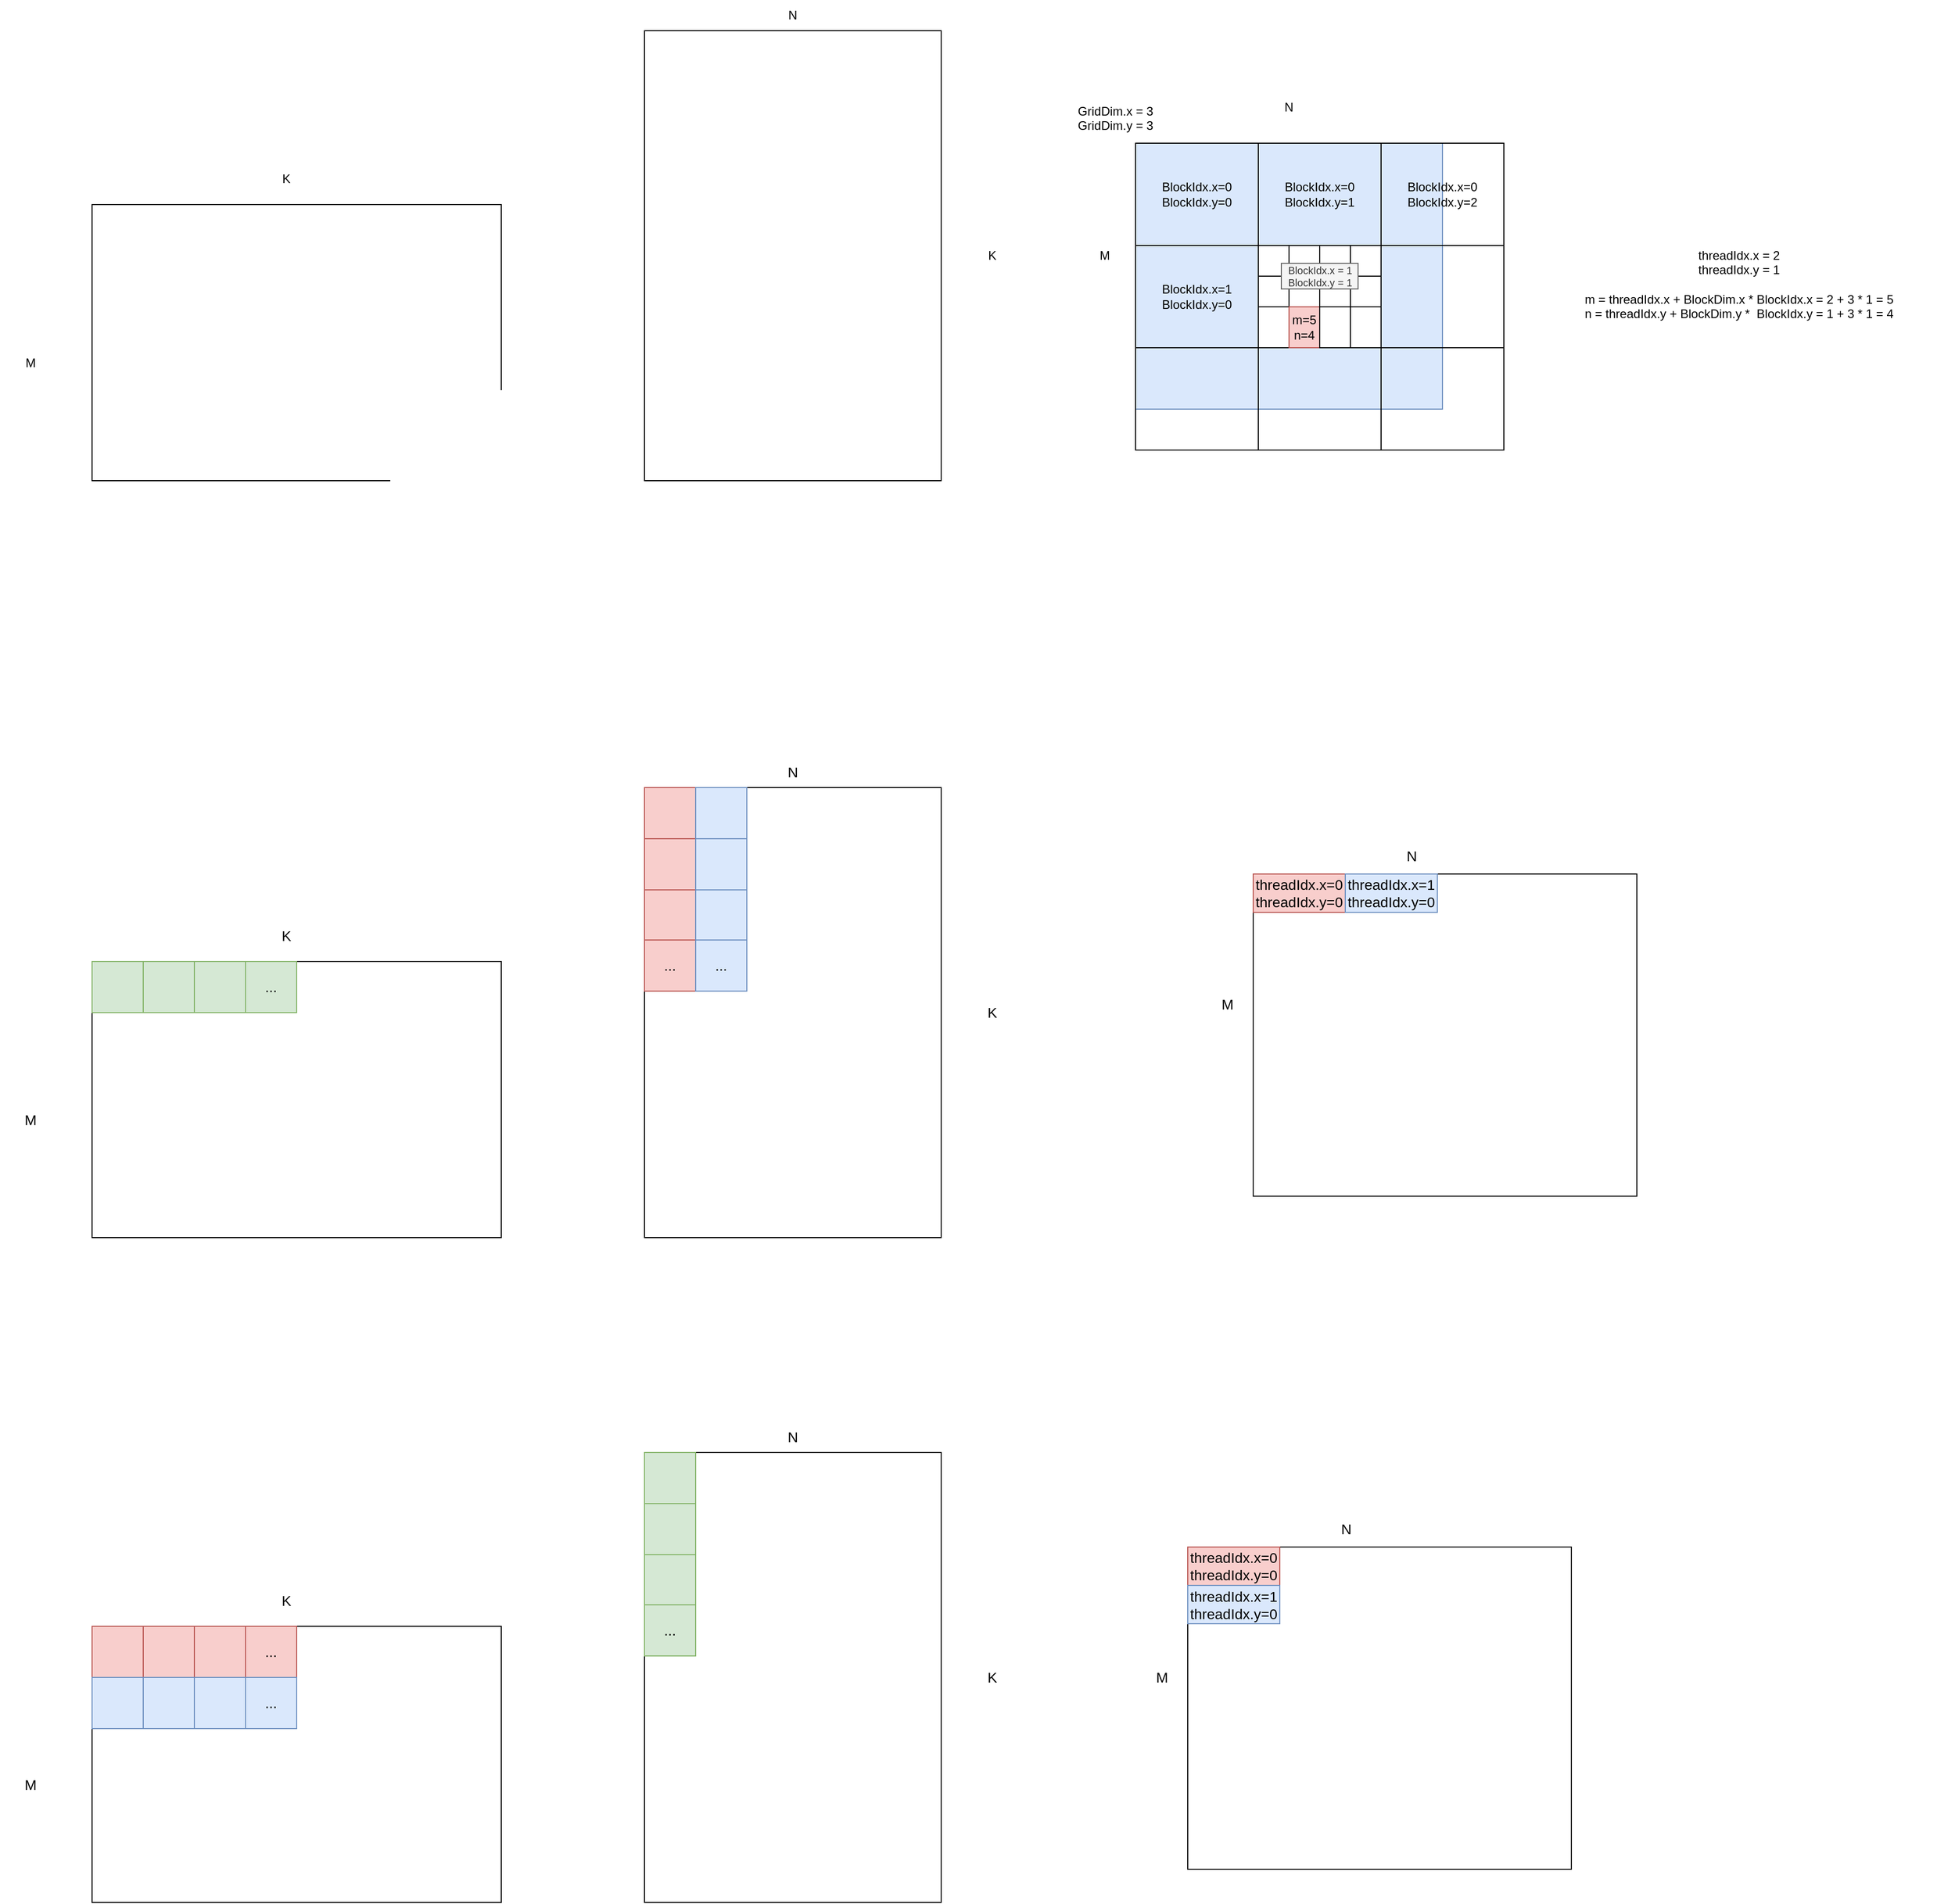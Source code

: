 <mxfile version="24.7.7">
  <diagram name="第 1 页" id="v_rf210XtzXQO-0uFHd5">
    <mxGraphModel dx="2514" dy="852" grid="1" gridSize="10" guides="1" tooltips="1" connect="1" arrows="1" fold="1" page="1" pageScale="1" pageWidth="827" pageHeight="1169" math="0" shadow="0">
      <root>
        <mxCell id="0" />
        <mxCell id="1" parent="0" />
        <mxCell id="Rxh7XKzHP8LFKw5AA_ND-2" value="" style="rounded=0;whiteSpace=wrap;html=1;" vertex="1" parent="1">
          <mxGeometry x="10" y="200" width="400" height="270" as="geometry" />
        </mxCell>
        <mxCell id="Rxh7XKzHP8LFKw5AA_ND-3" value="M" style="text;html=1;align=center;verticalAlign=middle;whiteSpace=wrap;rounded=0;" vertex="1" parent="1">
          <mxGeometry x="-80" y="340" width="60" height="30" as="geometry" />
        </mxCell>
        <mxCell id="Rxh7XKzHP8LFKw5AA_ND-4" value="K" style="text;html=1;align=center;verticalAlign=middle;whiteSpace=wrap;rounded=0;" vertex="1" parent="1">
          <mxGeometry x="170" y="160" width="60" height="30" as="geometry" />
        </mxCell>
        <mxCell id="Rxh7XKzHP8LFKw5AA_ND-5" value="" style="rounded=0;whiteSpace=wrap;html=1;" vertex="1" parent="1">
          <mxGeometry x="550" y="30" width="290" height="440" as="geometry" />
        </mxCell>
        <mxCell id="Rxh7XKzHP8LFKw5AA_ND-6" value="N" style="text;html=1;align=center;verticalAlign=middle;whiteSpace=wrap;rounded=0;" vertex="1" parent="1">
          <mxGeometry x="665" width="60" height="30" as="geometry" />
        </mxCell>
        <mxCell id="Rxh7XKzHP8LFKw5AA_ND-7" value="K" style="text;html=1;align=center;verticalAlign=middle;whiteSpace=wrap;rounded=0;" vertex="1" parent="1">
          <mxGeometry x="860" y="235" width="60" height="30" as="geometry" />
        </mxCell>
        <mxCell id="Rxh7XKzHP8LFKw5AA_ND-8" value="" style="rounded=0;whiteSpace=wrap;html=1;fillColor=#dae8fc;strokeColor=#6c8ebf;" vertex="1" parent="1">
          <mxGeometry x="1030" y="140" width="300" height="260" as="geometry" />
        </mxCell>
        <mxCell id="Rxh7XKzHP8LFKw5AA_ND-9" value="M" style="text;html=1;align=center;verticalAlign=middle;whiteSpace=wrap;rounded=0;fillColor=none;" vertex="1" parent="1">
          <mxGeometry x="970" y="235" width="60" height="30" as="geometry" />
        </mxCell>
        <mxCell id="Rxh7XKzHP8LFKw5AA_ND-10" value="N" style="text;html=1;align=center;verticalAlign=middle;whiteSpace=wrap;rounded=0;" vertex="1" parent="1">
          <mxGeometry x="1150" y="90" width="60" height="30" as="geometry" />
        </mxCell>
        <mxCell id="Rxh7XKzHP8LFKw5AA_ND-12" value="&lt;div&gt;BlockIdx.x=0&lt;/div&gt;&lt;div&gt;BlockIdx.y=0&lt;/div&gt;" style="rounded=0;whiteSpace=wrap;html=1;fillColor=none;" vertex="1" parent="1">
          <mxGeometry x="1030" y="140" width="120" height="100" as="geometry" />
        </mxCell>
        <mxCell id="Rxh7XKzHP8LFKw5AA_ND-13" value="&lt;div&gt;BlockIdx.x=1&lt;/div&gt;&lt;div&gt;BlockIdx.y=0&lt;/div&gt;" style="rounded=0;whiteSpace=wrap;html=1;fillColor=none;" vertex="1" parent="1">
          <mxGeometry x="1030" y="240" width="120" height="100" as="geometry" />
        </mxCell>
        <mxCell id="Rxh7XKzHP8LFKw5AA_ND-14" value="" style="rounded=0;whiteSpace=wrap;html=1;fillColor=none;" vertex="1" parent="1">
          <mxGeometry x="1030" y="340" width="120" height="100" as="geometry" />
        </mxCell>
        <mxCell id="Rxh7XKzHP8LFKw5AA_ND-15" value="&lt;div&gt;BlockIdx.x=0&lt;/div&gt;&lt;div&gt;BlockIdx.y=1&lt;/div&gt;" style="rounded=0;whiteSpace=wrap;html=1;fillColor=none;" vertex="1" parent="1">
          <mxGeometry x="1150" y="140" width="120" height="100" as="geometry" />
        </mxCell>
        <mxCell id="Rxh7XKzHP8LFKw5AA_ND-16" value="" style="rounded=0;whiteSpace=wrap;html=1;fillColor=none;" vertex="1" parent="1">
          <mxGeometry x="1150" y="240" width="120" height="100" as="geometry" />
        </mxCell>
        <mxCell id="Rxh7XKzHP8LFKw5AA_ND-17" value="" style="rounded=0;whiteSpace=wrap;html=1;fillColor=none;" vertex="1" parent="1">
          <mxGeometry x="1150" y="340" width="120" height="100" as="geometry" />
        </mxCell>
        <mxCell id="Rxh7XKzHP8LFKw5AA_ND-18" value="&lt;div&gt;BlockIdx.x=0&lt;/div&gt;&lt;div&gt;BlockIdx.y=2&lt;/div&gt;" style="rounded=0;whiteSpace=wrap;html=1;fillColor=none;" vertex="1" parent="1">
          <mxGeometry x="1270" y="140" width="120" height="100" as="geometry" />
        </mxCell>
        <mxCell id="Rxh7XKzHP8LFKw5AA_ND-19" value="" style="rounded=0;whiteSpace=wrap;html=1;fillColor=none;" vertex="1" parent="1">
          <mxGeometry x="1270" y="240" width="120" height="100" as="geometry" />
        </mxCell>
        <mxCell id="Rxh7XKzHP8LFKw5AA_ND-20" value="" style="rounded=0;whiteSpace=wrap;html=1;fillColor=none;" vertex="1" parent="1">
          <mxGeometry x="1270" y="340" width="120" height="100" as="geometry" />
        </mxCell>
        <mxCell id="Rxh7XKzHP8LFKw5AA_ND-21" value="&lt;div&gt;GridDim.x = 3&lt;/div&gt;&lt;div&gt;GridDim.y = 3&lt;/div&gt;&lt;div&gt;&lt;br style=&quot;text-wrap: wrap;&quot;&gt;&lt;/div&gt;" style="text;html=1;align=center;verticalAlign=middle;resizable=0;points=[];autosize=1;strokeColor=none;fillColor=none;" vertex="1" parent="1">
          <mxGeometry x="960" y="93" width="100" height="60" as="geometry" />
        </mxCell>
        <mxCell id="Rxh7XKzHP8LFKw5AA_ND-22" value="" style="rounded=0;whiteSpace=wrap;html=1;" vertex="1" parent="1">
          <mxGeometry x="1150" y="240" width="30" height="40" as="geometry" />
        </mxCell>
        <mxCell id="Rxh7XKzHP8LFKw5AA_ND-23" value="" style="rounded=0;whiteSpace=wrap;html=1;" vertex="1" parent="1">
          <mxGeometry x="1180" y="240" width="30" height="40" as="geometry" />
        </mxCell>
        <mxCell id="Rxh7XKzHP8LFKw5AA_ND-24" value="" style="rounded=0;whiteSpace=wrap;html=1;" vertex="1" parent="1">
          <mxGeometry x="1210" y="240" width="30" height="40" as="geometry" />
        </mxCell>
        <mxCell id="Rxh7XKzHP8LFKw5AA_ND-25" value="" style="rounded=0;whiteSpace=wrap;html=1;" vertex="1" parent="1">
          <mxGeometry x="1240" y="240" width="30" height="40" as="geometry" />
        </mxCell>
        <mxCell id="Rxh7XKzHP8LFKw5AA_ND-42" value="" style="rounded=0;whiteSpace=wrap;html=1;" vertex="1" parent="1">
          <mxGeometry x="1150" y="270" width="30" height="40" as="geometry" />
        </mxCell>
        <mxCell id="Rxh7XKzHP8LFKw5AA_ND-43" value="" style="rounded=0;whiteSpace=wrap;html=1;" vertex="1" parent="1">
          <mxGeometry x="1180" y="270" width="30" height="40" as="geometry" />
        </mxCell>
        <mxCell id="Rxh7XKzHP8LFKw5AA_ND-44" value="" style="rounded=0;whiteSpace=wrap;html=1;" vertex="1" parent="1">
          <mxGeometry x="1210" y="270" width="30" height="40" as="geometry" />
        </mxCell>
        <mxCell id="Rxh7XKzHP8LFKw5AA_ND-45" value="" style="rounded=0;whiteSpace=wrap;html=1;" vertex="1" parent="1">
          <mxGeometry x="1240" y="270" width="30" height="40" as="geometry" />
        </mxCell>
        <mxCell id="Rxh7XKzHP8LFKw5AA_ND-46" value="" style="rounded=0;whiteSpace=wrap;html=1;" vertex="1" parent="1">
          <mxGeometry x="1150" y="300" width="30" height="40" as="geometry" />
        </mxCell>
        <mxCell id="Rxh7XKzHP8LFKw5AA_ND-47" value="m=5&lt;div&gt;n=4&lt;/div&gt;" style="rounded=0;whiteSpace=wrap;html=1;fillColor=#f8cecc;strokeColor=#b85450;" vertex="1" parent="1">
          <mxGeometry x="1180" y="300" width="30" height="40" as="geometry" />
        </mxCell>
        <mxCell id="Rxh7XKzHP8LFKw5AA_ND-48" value="" style="rounded=0;whiteSpace=wrap;html=1;" vertex="1" parent="1">
          <mxGeometry x="1210" y="300" width="30" height="40" as="geometry" />
        </mxCell>
        <mxCell id="Rxh7XKzHP8LFKw5AA_ND-49" value="" style="rounded=0;whiteSpace=wrap;html=1;" vertex="1" parent="1">
          <mxGeometry x="1240" y="300" width="30" height="40" as="geometry" />
        </mxCell>
        <mxCell id="Rxh7XKzHP8LFKw5AA_ND-50" value="threadIdx.x = 2&lt;div&gt;threadIdx.y = 1&lt;/div&gt;&lt;div&gt;&lt;br&gt;&lt;/div&gt;&lt;div&gt;m = threadIdx.x + BlockDim.x * BlockIdx.x = 2 + 3 * 1 = 5&lt;/div&gt;&lt;div&gt;n = threadIdx.y + BlockDim.y *&amp;nbsp; BlockIdx.y = 1 + 3 * 1 = 4&lt;/div&gt;" style="text;html=1;align=center;verticalAlign=middle;whiteSpace=wrap;rounded=0;" vertex="1" parent="1">
          <mxGeometry x="1410" y="255" width="420" height="45" as="geometry" />
        </mxCell>
        <mxCell id="Rxh7XKzHP8LFKw5AA_ND-52" value="BlockIdx.x = 1&lt;div style=&quot;font-size: 10px;&quot;&gt;BlockIdx.y = 1&lt;/div&gt;" style="text;html=1;align=center;verticalAlign=middle;whiteSpace=wrap;rounded=0;fillColor=#f5f5f5;fontColor=#333333;strokeColor=#666666;fontSize=10;" vertex="1" parent="1">
          <mxGeometry x="1172.5" y="257.5" width="75" height="25" as="geometry" />
        </mxCell>
        <mxCell id="Rxh7XKzHP8LFKw5AA_ND-106" value="" style="rounded=0;whiteSpace=wrap;html=1;fontSize=14;" vertex="1" parent="1">
          <mxGeometry x="10" y="940" width="400" height="270" as="geometry" />
        </mxCell>
        <mxCell id="Rxh7XKzHP8LFKw5AA_ND-107" value="M" style="text;html=1;align=center;verticalAlign=middle;whiteSpace=wrap;rounded=0;fontSize=14;" vertex="1" parent="1">
          <mxGeometry x="-80" y="1080" width="60" height="30" as="geometry" />
        </mxCell>
        <mxCell id="Rxh7XKzHP8LFKw5AA_ND-108" value="K" style="text;html=1;align=center;verticalAlign=middle;whiteSpace=wrap;rounded=0;fontSize=14;" vertex="1" parent="1">
          <mxGeometry x="170" y="900" width="60" height="30" as="geometry" />
        </mxCell>
        <mxCell id="Rxh7XKzHP8LFKw5AA_ND-109" value="" style="rounded=0;whiteSpace=wrap;html=1;fontSize=14;" vertex="1" parent="1">
          <mxGeometry x="550" y="770" width="290" height="440" as="geometry" />
        </mxCell>
        <mxCell id="Rxh7XKzHP8LFKw5AA_ND-110" value="N" style="text;html=1;align=center;verticalAlign=middle;whiteSpace=wrap;rounded=0;fontSize=14;" vertex="1" parent="1">
          <mxGeometry x="665" y="740" width="60" height="30" as="geometry" />
        </mxCell>
        <mxCell id="Rxh7XKzHP8LFKw5AA_ND-111" value="K" style="text;html=1;align=center;verticalAlign=middle;whiteSpace=wrap;rounded=0;fontSize=14;" vertex="1" parent="1">
          <mxGeometry x="860" y="975" width="60" height="30" as="geometry" />
        </mxCell>
        <mxCell id="Rxh7XKzHP8LFKw5AA_ND-112" value="" style="rounded=0;whiteSpace=wrap;html=1;fontSize=14;" vertex="1" parent="1">
          <mxGeometry x="1145" y="854.5" width="375" height="315" as="geometry" />
        </mxCell>
        <mxCell id="Rxh7XKzHP8LFKw5AA_ND-116" value="M" style="text;html=1;align=center;verticalAlign=middle;whiteSpace=wrap;rounded=0;fillColor=none;fontSize=14;" vertex="1" parent="1">
          <mxGeometry x="1090" y="967" width="60" height="30" as="geometry" />
        </mxCell>
        <mxCell id="Rxh7XKzHP8LFKw5AA_ND-117" value="N" style="text;html=1;align=center;verticalAlign=middle;whiteSpace=wrap;rounded=0;fontSize=14;" vertex="1" parent="1">
          <mxGeometry x="1270" y="822" width="60" height="30" as="geometry" />
        </mxCell>
        <mxCell id="Rxh7XKzHP8LFKw5AA_ND-121" value="threadIdx.x=0&lt;div style=&quot;font-size: 14px;&quot;&gt;threadIdx.y=0&lt;/div&gt;" style="rounded=0;whiteSpace=wrap;html=1;fillColor=#f8cecc;strokeColor=#b85450;fontSize=14;" vertex="1" parent="1">
          <mxGeometry x="1145" y="854.5" width="90" height="37.5" as="geometry" />
        </mxCell>
        <mxCell id="Rxh7XKzHP8LFKw5AA_ND-125" value="threadIdx.x=1&lt;div style=&quot;font-size: 14px;&quot;&gt;threadIdx.y=0&lt;/div&gt;" style="rounded=0;whiteSpace=wrap;html=1;fillColor=#dae8fc;strokeColor=#6c8ebf;fontSize=14;" vertex="1" parent="1">
          <mxGeometry x="1235" y="854.5" width="90" height="37.5" as="geometry" />
        </mxCell>
        <mxCell id="Rxh7XKzHP8LFKw5AA_ND-128" value="" style="rounded=0;whiteSpace=wrap;html=1;fontSize=14;fillColor=#d5e8d4;strokeColor=#82b366;" vertex="1" parent="1">
          <mxGeometry x="10" y="940" width="50" height="50" as="geometry" />
        </mxCell>
        <mxCell id="Rxh7XKzHP8LFKw5AA_ND-129" value="" style="rounded=0;whiteSpace=wrap;html=1;fontSize=14;fillColor=#d5e8d4;strokeColor=#82b366;" vertex="1" parent="1">
          <mxGeometry x="60" y="940" width="50" height="50" as="geometry" />
        </mxCell>
        <mxCell id="Rxh7XKzHP8LFKw5AA_ND-130" value="" style="rounded=0;whiteSpace=wrap;html=1;fontSize=14;fillColor=#d5e8d4;strokeColor=#82b366;" vertex="1" parent="1">
          <mxGeometry x="110" y="940" width="50" height="50" as="geometry" />
        </mxCell>
        <mxCell id="Rxh7XKzHP8LFKw5AA_ND-131" value="..." style="rounded=0;whiteSpace=wrap;html=1;fontSize=14;fillColor=#d5e8d4;strokeColor=#82b366;" vertex="1" parent="1">
          <mxGeometry x="160" y="940" width="50" height="50" as="geometry" />
        </mxCell>
        <mxCell id="Rxh7XKzHP8LFKw5AA_ND-133" value="" style="rounded=0;whiteSpace=wrap;html=1;fillColor=#f8cecc;strokeColor=#b85450;fontSize=14;" vertex="1" parent="1">
          <mxGeometry x="550" y="770" width="50" height="50" as="geometry" />
        </mxCell>
        <mxCell id="Rxh7XKzHP8LFKw5AA_ND-134" value="" style="rounded=0;whiteSpace=wrap;html=1;fillColor=#f8cecc;strokeColor=#b85450;fontSize=14;" vertex="1" parent="1">
          <mxGeometry x="550" y="820" width="50" height="50" as="geometry" />
        </mxCell>
        <mxCell id="Rxh7XKzHP8LFKw5AA_ND-135" value="" style="rounded=0;whiteSpace=wrap;html=1;fillColor=#f8cecc;strokeColor=#b85450;fontSize=14;" vertex="1" parent="1">
          <mxGeometry x="550" y="870" width="50" height="50" as="geometry" />
        </mxCell>
        <mxCell id="Rxh7XKzHP8LFKw5AA_ND-136" value="..." style="rounded=0;whiteSpace=wrap;html=1;fillColor=#f8cecc;strokeColor=#b85450;fontSize=14;" vertex="1" parent="1">
          <mxGeometry x="550" y="919" width="50" height="50" as="geometry" />
        </mxCell>
        <mxCell id="Rxh7XKzHP8LFKw5AA_ND-149" value="" style="rounded=0;whiteSpace=wrap;html=1;fillColor=#dae8fc;strokeColor=#6c8ebf;fontSize=14;" vertex="1" parent="1">
          <mxGeometry x="600" y="770" width="50" height="50" as="geometry" />
        </mxCell>
        <mxCell id="Rxh7XKzHP8LFKw5AA_ND-150" value="" style="rounded=0;whiteSpace=wrap;html=1;fillColor=#dae8fc;strokeColor=#6c8ebf;fontSize=14;" vertex="1" parent="1">
          <mxGeometry x="600" y="820" width="50" height="50" as="geometry" />
        </mxCell>
        <mxCell id="Rxh7XKzHP8LFKw5AA_ND-151" value="" style="rounded=0;whiteSpace=wrap;html=1;fillColor=#dae8fc;strokeColor=#6c8ebf;fontSize=14;" vertex="1" parent="1">
          <mxGeometry x="600" y="870" width="50" height="50" as="geometry" />
        </mxCell>
        <mxCell id="Rxh7XKzHP8LFKw5AA_ND-152" value="..." style="rounded=0;whiteSpace=wrap;html=1;fillColor=#dae8fc;strokeColor=#6c8ebf;fontSize=14;" vertex="1" parent="1">
          <mxGeometry x="600" y="919" width="50" height="50" as="geometry" />
        </mxCell>
        <mxCell id="Rxh7XKzHP8LFKw5AA_ND-153" value="" style="rounded=0;whiteSpace=wrap;html=1;fontSize=14;" vertex="1" parent="1">
          <mxGeometry x="10" y="1590" width="400" height="270" as="geometry" />
        </mxCell>
        <mxCell id="Rxh7XKzHP8LFKw5AA_ND-154" value="M" style="text;html=1;align=center;verticalAlign=middle;whiteSpace=wrap;rounded=0;fontSize=14;" vertex="1" parent="1">
          <mxGeometry x="-80" y="1730" width="60" height="30" as="geometry" />
        </mxCell>
        <mxCell id="Rxh7XKzHP8LFKw5AA_ND-155" value="K" style="text;html=1;align=center;verticalAlign=middle;whiteSpace=wrap;rounded=0;fontSize=14;" vertex="1" parent="1">
          <mxGeometry x="170" y="1550" width="60" height="30" as="geometry" />
        </mxCell>
        <mxCell id="Rxh7XKzHP8LFKw5AA_ND-156" value="" style="rounded=0;whiteSpace=wrap;html=1;fontSize=14;" vertex="1" parent="1">
          <mxGeometry x="550" y="1420" width="290" height="440" as="geometry" />
        </mxCell>
        <mxCell id="Rxh7XKzHP8LFKw5AA_ND-157" value="N" style="text;html=1;align=center;verticalAlign=middle;whiteSpace=wrap;rounded=0;fontSize=14;" vertex="1" parent="1">
          <mxGeometry x="665" y="1390" width="60" height="30" as="geometry" />
        </mxCell>
        <mxCell id="Rxh7XKzHP8LFKw5AA_ND-158" value="K" style="text;html=1;align=center;verticalAlign=middle;whiteSpace=wrap;rounded=0;fontSize=14;" vertex="1" parent="1">
          <mxGeometry x="860" y="1625" width="60" height="30" as="geometry" />
        </mxCell>
        <mxCell id="Rxh7XKzHP8LFKw5AA_ND-159" value="" style="rounded=0;whiteSpace=wrap;html=1;fontSize=14;" vertex="1" parent="1">
          <mxGeometry x="1081" y="1512.5" width="375" height="315" as="geometry" />
        </mxCell>
        <mxCell id="Rxh7XKzHP8LFKw5AA_ND-160" value="M" style="text;html=1;align=center;verticalAlign=middle;whiteSpace=wrap;rounded=0;fillColor=none;fontSize=14;" vertex="1" parent="1">
          <mxGeometry x="1026" y="1625" width="60" height="30" as="geometry" />
        </mxCell>
        <mxCell id="Rxh7XKzHP8LFKw5AA_ND-161" value="N" style="text;html=1;align=center;verticalAlign=middle;whiteSpace=wrap;rounded=0;fontSize=14;" vertex="1" parent="1">
          <mxGeometry x="1206" y="1480" width="60" height="30" as="geometry" />
        </mxCell>
        <mxCell id="Rxh7XKzHP8LFKw5AA_ND-162" value="threadIdx.x=0&lt;div style=&quot;font-size: 14px;&quot;&gt;threadIdx.y=0&lt;/div&gt;" style="rounded=0;whiteSpace=wrap;html=1;fillColor=#f8cecc;strokeColor=#b85450;fontSize=14;" vertex="1" parent="1">
          <mxGeometry x="1081" y="1512.5" width="90" height="37.5" as="geometry" />
        </mxCell>
        <mxCell id="Rxh7XKzHP8LFKw5AA_ND-164" value="" style="rounded=0;whiteSpace=wrap;html=1;fontSize=14;fillColor=#f8cecc;strokeColor=#b85450;" vertex="1" parent="1">
          <mxGeometry x="10" y="1590" width="50" height="50" as="geometry" />
        </mxCell>
        <mxCell id="Rxh7XKzHP8LFKw5AA_ND-165" value="" style="rounded=0;whiteSpace=wrap;html=1;fontSize=14;fillColor=#f8cecc;strokeColor=#b85450;" vertex="1" parent="1">
          <mxGeometry x="60" y="1590" width="50" height="50" as="geometry" />
        </mxCell>
        <mxCell id="Rxh7XKzHP8LFKw5AA_ND-166" value="" style="rounded=0;whiteSpace=wrap;html=1;fontSize=14;fillColor=#f8cecc;strokeColor=#b85450;" vertex="1" parent="1">
          <mxGeometry x="110" y="1590" width="50" height="50" as="geometry" />
        </mxCell>
        <mxCell id="Rxh7XKzHP8LFKw5AA_ND-167" value="..." style="rounded=0;whiteSpace=wrap;html=1;fontSize=14;fillColor=#f8cecc;strokeColor=#b85450;" vertex="1" parent="1">
          <mxGeometry x="160" y="1590" width="50" height="50" as="geometry" />
        </mxCell>
        <mxCell id="Rxh7XKzHP8LFKw5AA_ND-168" value="" style="rounded=0;whiteSpace=wrap;html=1;fillColor=#d5e8d4;strokeColor=#82b366;fontSize=14;" vertex="1" parent="1">
          <mxGeometry x="550" y="1420" width="50" height="50" as="geometry" />
        </mxCell>
        <mxCell id="Rxh7XKzHP8LFKw5AA_ND-169" value="" style="rounded=0;whiteSpace=wrap;html=1;fillColor=#d5e8d4;strokeColor=#82b366;fontSize=14;" vertex="1" parent="1">
          <mxGeometry x="550" y="1470" width="50" height="50" as="geometry" />
        </mxCell>
        <mxCell id="Rxh7XKzHP8LFKw5AA_ND-170" value="" style="rounded=0;whiteSpace=wrap;html=1;fillColor=#d5e8d4;strokeColor=#82b366;fontSize=14;" vertex="1" parent="1">
          <mxGeometry x="550" y="1520" width="50" height="50" as="geometry" />
        </mxCell>
        <mxCell id="Rxh7XKzHP8LFKw5AA_ND-171" value="..." style="rounded=0;whiteSpace=wrap;html=1;fillColor=#d5e8d4;strokeColor=#82b366;fontSize=14;" vertex="1" parent="1">
          <mxGeometry x="550" y="1569" width="50" height="50" as="geometry" />
        </mxCell>
        <mxCell id="Rxh7XKzHP8LFKw5AA_ND-185" value="" style="rounded=0;whiteSpace=wrap;html=1;fontSize=14;fillColor=#dae8fc;strokeColor=#6c8ebf;" vertex="1" parent="1">
          <mxGeometry x="10" y="1640" width="50" height="50" as="geometry" />
        </mxCell>
        <mxCell id="Rxh7XKzHP8LFKw5AA_ND-186" value="" style="rounded=0;whiteSpace=wrap;html=1;fontSize=14;fillColor=#dae8fc;strokeColor=#6c8ebf;" vertex="1" parent="1">
          <mxGeometry x="60" y="1640" width="50" height="50" as="geometry" />
        </mxCell>
        <mxCell id="Rxh7XKzHP8LFKw5AA_ND-187" value="" style="rounded=0;whiteSpace=wrap;html=1;fontSize=14;fillColor=#dae8fc;strokeColor=#6c8ebf;" vertex="1" parent="1">
          <mxGeometry x="110" y="1640" width="50" height="50" as="geometry" />
        </mxCell>
        <mxCell id="Rxh7XKzHP8LFKw5AA_ND-188" value="..." style="rounded=0;whiteSpace=wrap;html=1;fontSize=14;fillColor=#dae8fc;strokeColor=#6c8ebf;" vertex="1" parent="1">
          <mxGeometry x="160" y="1640" width="50" height="50" as="geometry" />
        </mxCell>
        <mxCell id="Rxh7XKzHP8LFKw5AA_ND-189" value="threadIdx.x=1&lt;div style=&quot;font-size: 14px;&quot;&gt;threadIdx.y=0&lt;/div&gt;" style="rounded=0;whiteSpace=wrap;html=1;fillColor=#dae8fc;strokeColor=#6c8ebf;fontSize=14;" vertex="1" parent="1">
          <mxGeometry x="1081" y="1550" width="90" height="37.5" as="geometry" />
        </mxCell>
      </root>
    </mxGraphModel>
  </diagram>
</mxfile>
